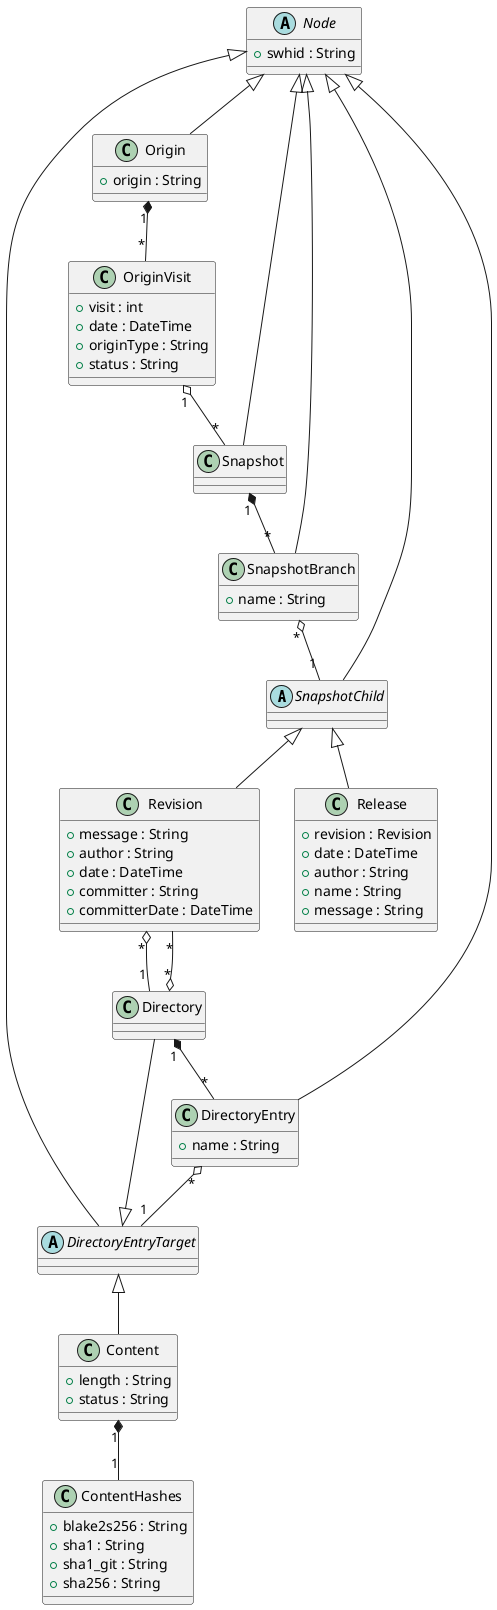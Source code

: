 @startuml need_to_find_id

    abstract class SnapshotChild
    abstract class DirectoryEntryTarget
    abstract class Node {
        +swhid : String
    }
    class ContentHashes {
       + blake2s256 : String
       + sha1 : String
       + sha1_git : String
       + sha256 : String
    
    }
    class Content {
        + length : String
        + status : String
    
    }
    Content "1" *-- "1" ContentHashes
    class Directory {
    }

    Directory "1" *-- "*" DirectoryEntry
    class DirectoryEntry {
        + name : String

    }
    DirectoryEntry "*" o-- "1" DirectoryEntryTarget
    class Revision {
        +message : String
        +author : String
        +date : DateTime
        +committer : String
        +committerDate : DateTime
    }
    Revision "*" o-- "1" Directory
    Directory "*" o-- "*" Revision

    class Release {
        + revision : Revision
        + date : DateTime
        + author : String
        + name : String
        + message : String
    
    }

    class SnapshotBranch {
      + name : String
    }
    SnapshotBranch "*" o-- "1" SnapshotChild
    class Snapshot {
    }
    Snapshot "1" *-- "*" SnapshotBranch
    class OriginVisit {
       +visit : int
       +date : DateTime
       +originType : String
       +status : String
    }
    OriginVisit "1" o-- "*" Snapshot
    class Origin {
        +origin : String
    }
    Origin "1" *-- "*" OriginVisit


Node <|-- Origin 


Node <|-- Snapshot 

Node <|-- SnapshotBranch 

SnapshotChild <|-- Release 

SnapshotChild <|-- Revision 

Node <|-- DirectoryEntry 

DirectoryEntryTarget <|-- Directory

DirectoryEntryTarget <|-- Content


Node <|-- DirectoryEntryTarget
Node <|-- SnapshotChild

@enduml
